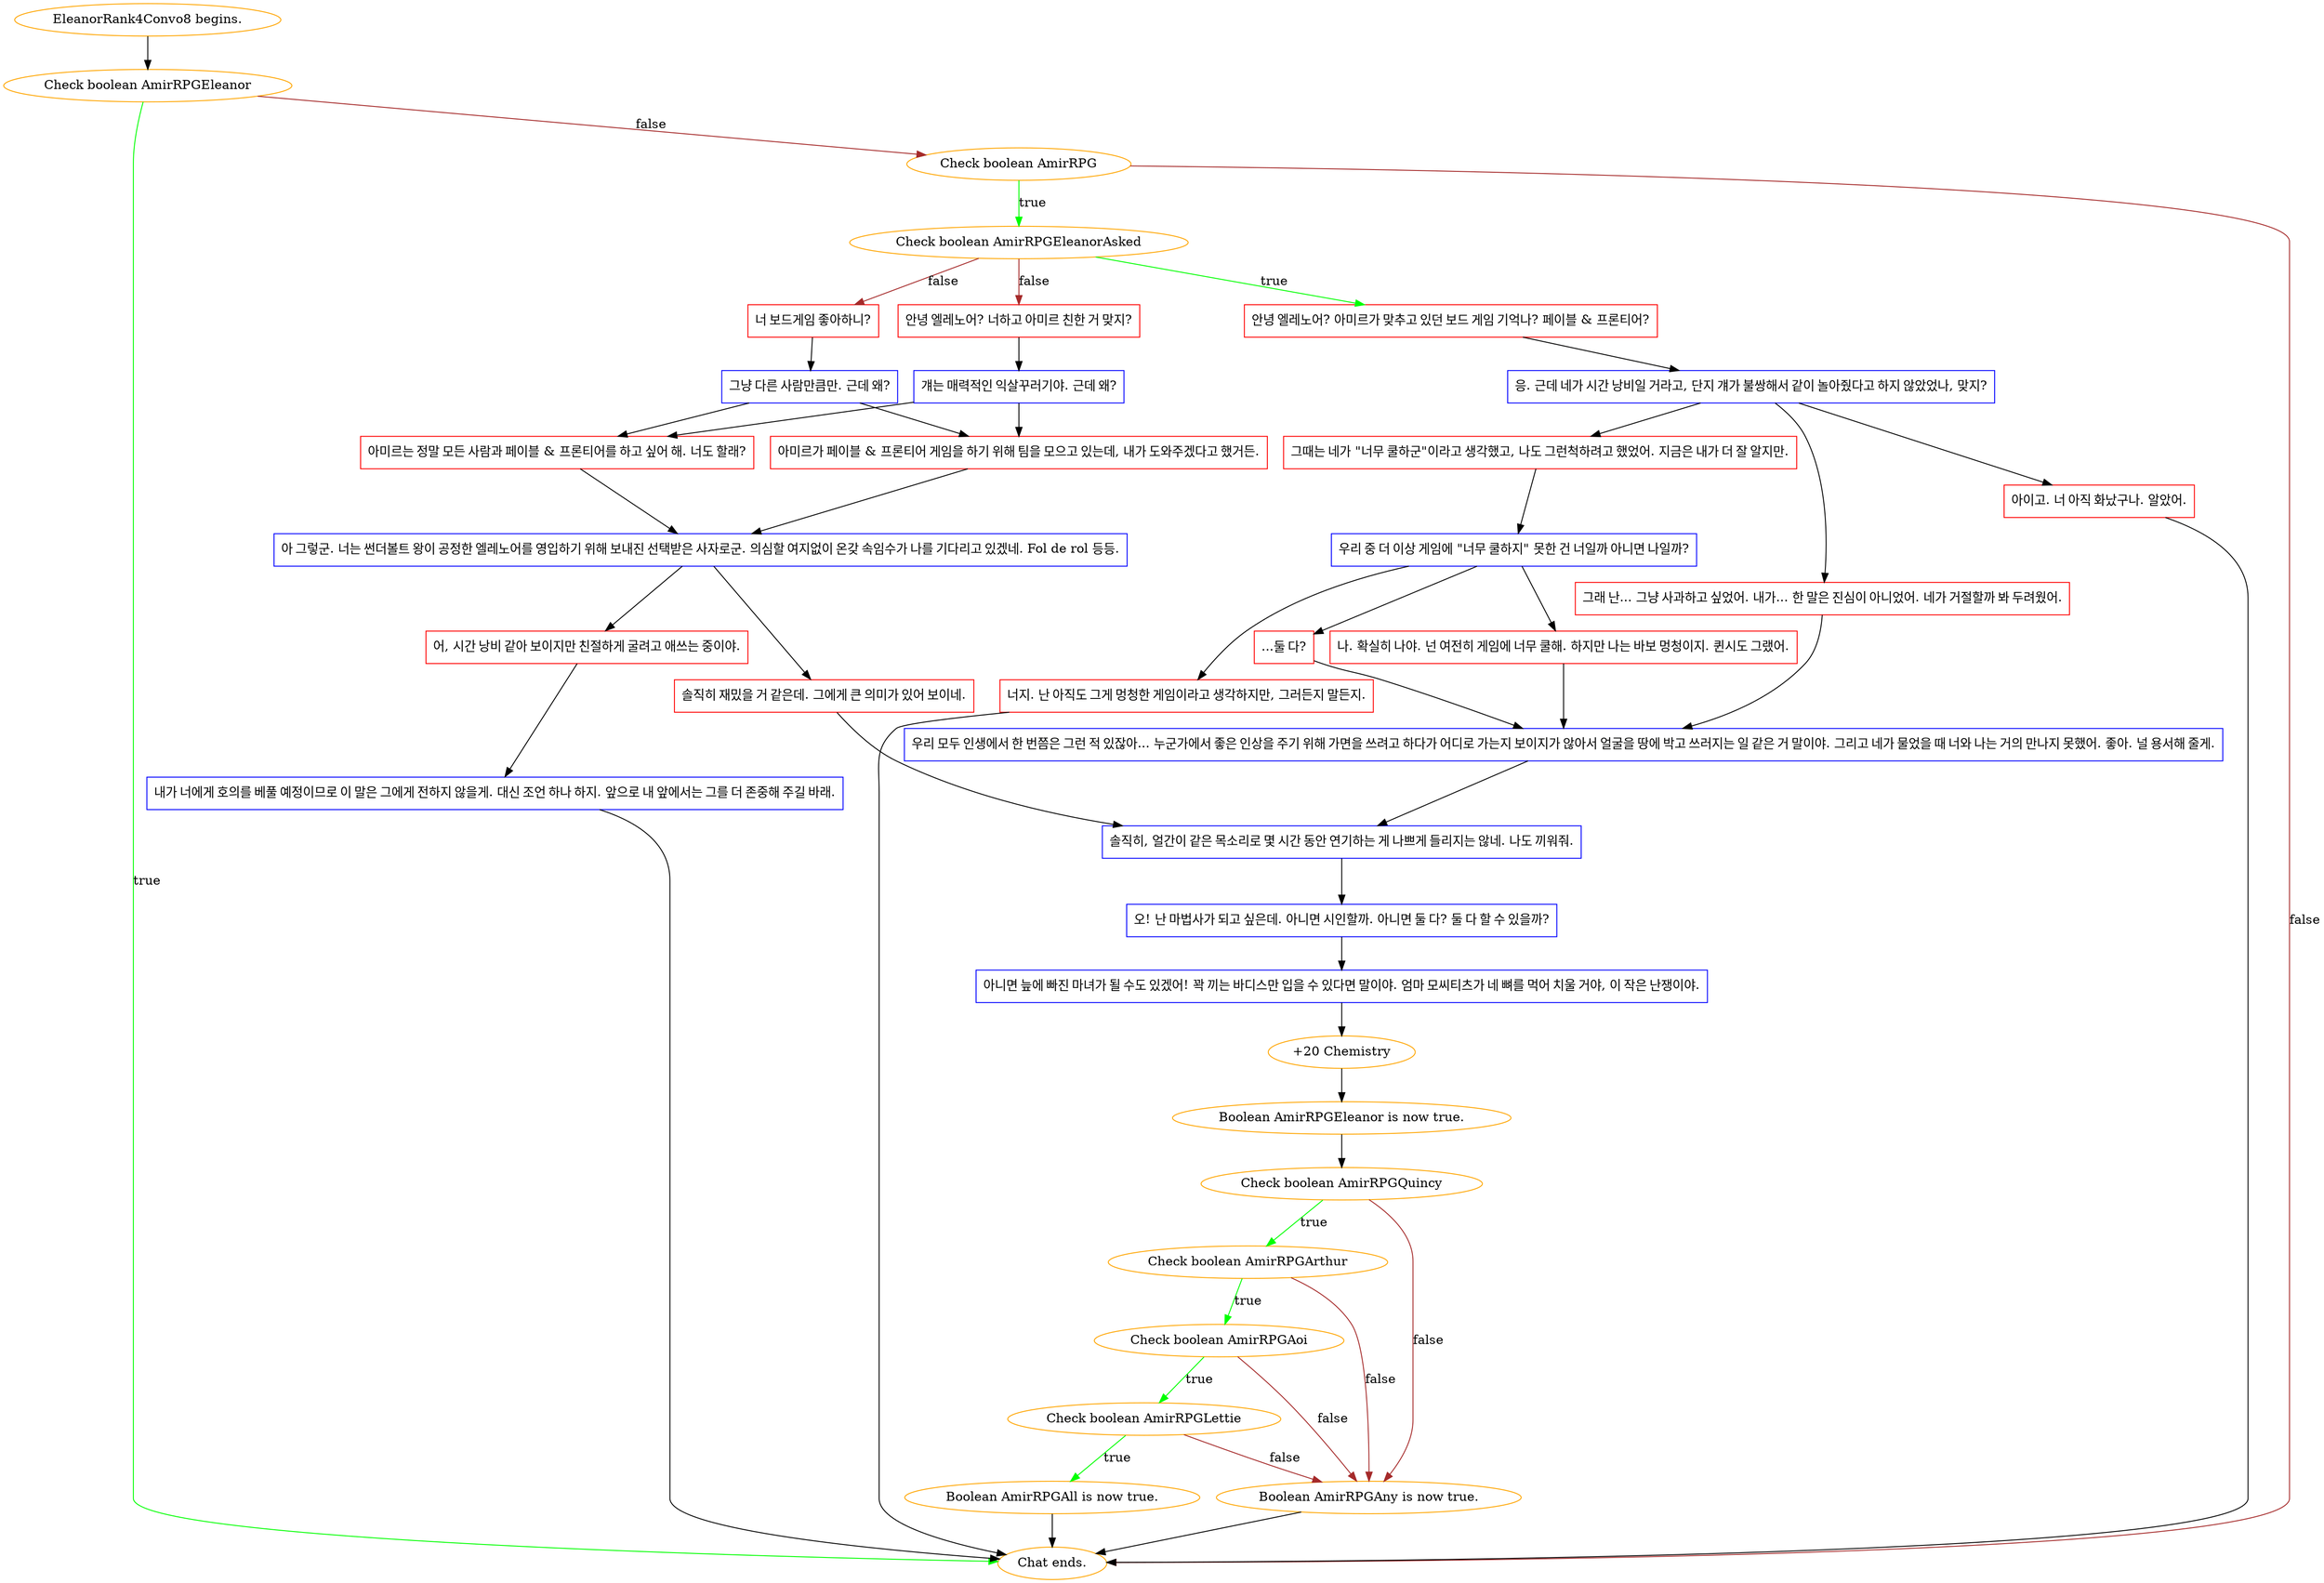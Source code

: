 digraph {
	"EleanorRank4Convo8 begins." [color=orange];
		"EleanorRank4Convo8 begins." -> j1650638022;
	j1650638022 [label="Check boolean AmirRPGEleanor",color=orange];
		j1650638022 -> "Chat ends." [label=true,color=green];
		j1650638022 -> j3079612182 [label=false,color=brown];
	"Chat ends." [color=orange];
	j3079612182 [label="Check boolean AmirRPG",color=orange];
		j3079612182 -> j1871124460 [label=true,color=green];
		j3079612182 -> "Chat ends." [label=false,color=brown];
	j1871124460 [label="Check boolean AmirRPGEleanorAsked",color=orange];
		j1871124460 -> j1511621206 [label=true,color=green];
		j1871124460 -> j447316278 [label=false,color=brown];
		j1871124460 -> j2393704449 [label=false,color=brown];
	j1511621206 [label="안녕 엘레노어? 아미르가 맞추고 있던 보드 게임 기억나? 페이블 & 프론티어?",shape=box,color=red];
		j1511621206 -> j1090917477;
	j447316278 [label="안녕 엘레노어? 너하고 아미르 친한 거 맞지?",shape=box,color=red];
		j447316278 -> j2519916547;
	j2393704449 [label="너 보드게임 좋아하니?",shape=box,color=red];
		j2393704449 -> j274102912;
	j1090917477 [label="응. 근데 네가 시간 낭비일 거라고, 단지 걔가 불쌍해서 같이 놀아줬다고 하지 않았었나, 맞지?",shape=box,color=blue];
		j1090917477 -> j731893791;
		j1090917477 -> j2707998640;
		j1090917477 -> j443173927;
	j2519916547 [label="걔는 매력적인 익살꾸러기야. 근데 왜?",shape=box,color=blue];
		j2519916547 -> j328712002;
		j2519916547 -> j3933912155;
	j274102912 [label="그냥 다른 사람만큼만. 근데 왜?",shape=box,color=blue];
		j274102912 -> j328712002;
		j274102912 -> j3933912155;
	j731893791 [label="아이고. 너 아직 화났구나. 알았어.",shape=box,color=red];
		j731893791 -> "Chat ends.";
	j2707998640 [label="그때는 네가 \"너무 쿨하군\"이라고 생각했고, 나도 그런척하려고 했었어. 지금은 내가 더 잘 알지만.",shape=box,color=red];
		j2707998640 -> j1775218071;
	j443173927 [label="그래 난... 그냥 사과하고 싶었어. 내가... 한 말은 진심이 아니었어. 네가 거절할까 봐 두려웠어.",shape=box,color=red];
		j443173927 -> j1981439435;
	j328712002 [label="아미르가 페이블 & 프론티어 게임을 하기 위해 팀을 모으고 있는데, 내가 도와주겠다고 했거든.",shape=box,color=red];
		j328712002 -> j1078100560;
	j3933912155 [label="아미르는 정말 모든 사람과 페이블 & 프론티어를 하고 싶어 해. 너도 할래?",shape=box,color=red];
		j3933912155 -> j1078100560;
	j1775218071 [label="우리 중 더 이상 게임에 \"너무 쿨하지\" 못한 건 너일까 아니면 나일까?",shape=box,color=blue];
		j1775218071 -> j3290580646;
		j1775218071 -> j88892968;
		j1775218071 -> j3959265060;
	j1981439435 [label="우리 모두 인생에서 한 번쯤은 그런 적 있잖아... 누군가에서 좋은 인상을 주기 위해 가면을 쓰려고 하다가 어디로 가는지 보이지가 않아서 얼굴을 땅에 박고 쓰러지는 일 같은 거 말이야. 그리고 네가 물었을 때 너와 나는 거의 만나지 못했어. 좋아. 널 용서해 줄게.",shape=box,color=blue];
		j1981439435 -> j3187495453;
	j1078100560 [label="아 그렇군. 너는 썬더볼트 왕이 공정한 엘레노어를 영입하기 위해 보내진 선택받은 사자로군. 의심할 여지없이 온갖 속임수가 나를 기다리고 있겠네. Fol de rol 등등.",shape=box,color=blue];
		j1078100560 -> j285245602;
		j1078100560 -> j557384834;
	j3290580646 [label="너지. 난 아직도 그게 멍청한 게임이라고 생각하지만, 그러든지 말든지.",shape=box,color=red];
		j3290580646 -> "Chat ends.";
	j88892968 [label="나. 확실히 나야. 넌 여전히 게임에 너무 쿨해. 하지만 나는 바보 멍청이지. 퀸시도 그랬어.",shape=box,color=red];
		j88892968 -> j1981439435;
	j3959265060 [label="...둘 다?",shape=box,color=red];
		j3959265060 -> j1981439435;
	j3187495453 [label="솔직히, 얼간이 같은 목소리로 몇 시간 동안 연기하는 게 나쁘게 들리지는 않네. 나도 끼워줘.",shape=box,color=blue];
		j3187495453 -> j1229419932;
	j285245602 [label="솔직히 재밌을 거 같은데. 그에게 큰 의미가 있어 보이네.",shape=box,color=red];
		j285245602 -> j3187495453;
	j557384834 [label="어, 시간 낭비 같아 보이지만 친절하게 굴려고 애쓰는 중이야.",shape=box,color=red];
		j557384834 -> j1285920385;
	j1229419932 [label="오! 난 마법사가 되고 싶은데. 아니면 시인할까. 아니면 둘 다? 둘 다 할 수 있을까?",shape=box,color=blue];
		j1229419932 -> j916861807;
	j1285920385 [label="내가 너에게 호의를 베풀 예정이므로 이 말은 그에게 전하지 않을게. 대신 조언 하나 하지. 앞으로 내 앞에서는 그를 더 존중해 주길 바래.",shape=box,color=blue];
		j1285920385 -> "Chat ends.";
	j916861807 [label="아니면 늪에 빠진 마녀가 될 수도 있겠어! 꽉 끼는 바디스만 입을 수 있다면 말이야. 엄마 모씨티츠가 네 뼈를 먹어 치울 거야, 이 작은 난쟁이야.",shape=box,color=blue];
		j916861807 -> j465888453;
	j465888453 [label="+20 Chemistry",color=orange];
		j465888453 -> j3536246707;
	j3536246707 [label="Boolean AmirRPGEleanor is now true.",color=orange];
		j3536246707 -> j341292291;
	j341292291 [label="Check boolean AmirRPGQuincy",color=orange];
		j341292291 -> j3041201257 [label=true,color=green];
		j341292291 -> j1992773596 [label=false,color=brown];
	j3041201257 [label="Check boolean AmirRPGArthur",color=orange];
		j3041201257 -> j3736142330 [label=true,color=green];
		j3041201257 -> j1992773596 [label=false,color=brown];
	j1992773596 [label="Boolean AmirRPGAny is now true.",color=orange];
		j1992773596 -> "Chat ends.";
	j3736142330 [label="Check boolean AmirRPGAoi",color=orange];
		j3736142330 -> j3776937837 [label=true,color=green];
		j3736142330 -> j1992773596 [label=false,color=brown];
	j3776937837 [label="Check boolean AmirRPGLettie",color=orange];
		j3776937837 -> j2677000302 [label=true,color=green];
		j3776937837 -> j1992773596 [label=false,color=brown];
	j2677000302 [label="Boolean AmirRPGAll is now true.",color=orange];
		j2677000302 -> "Chat ends.";
}